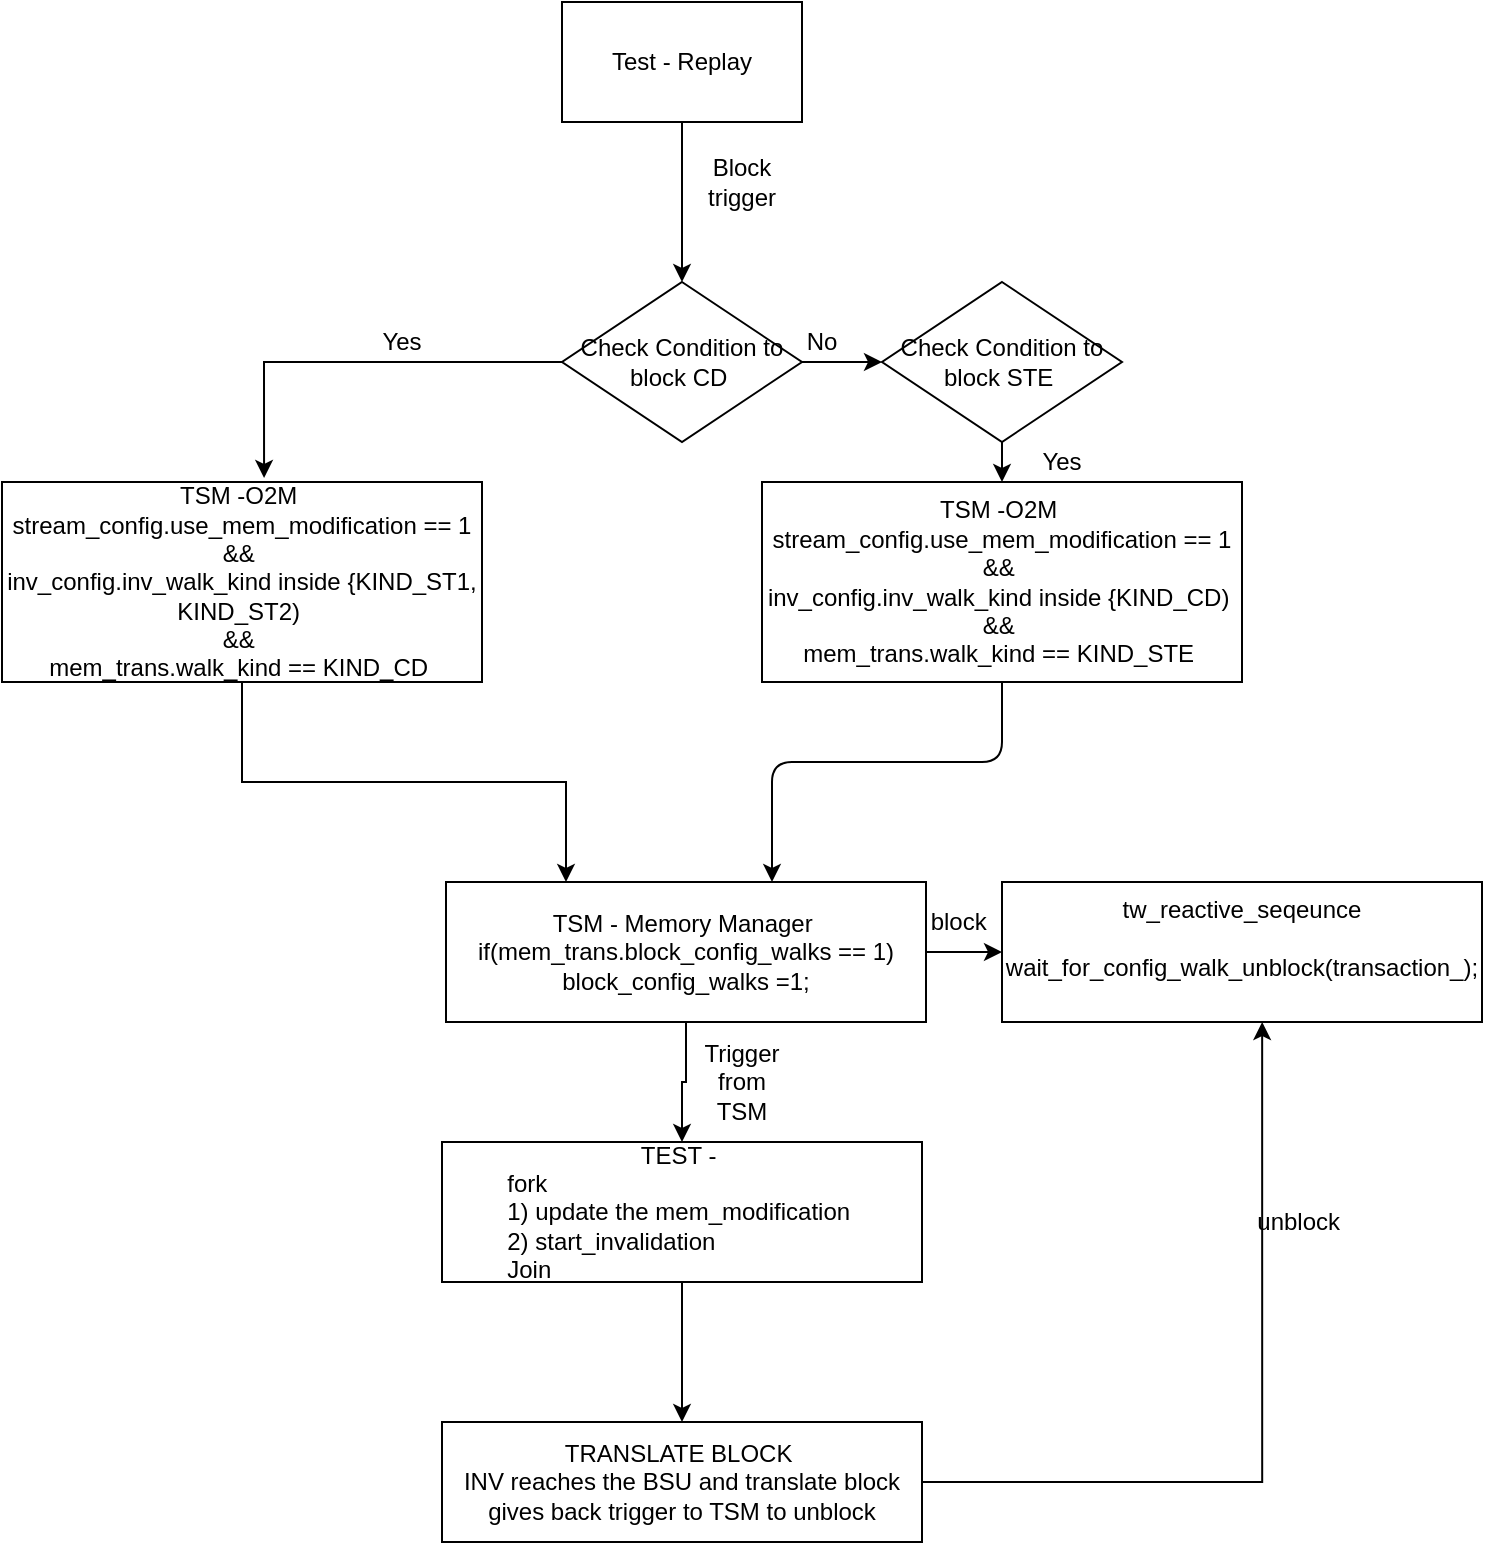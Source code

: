 <mxfile version="14.7.0" type="github">
  <diagram id="C5RBs43oDa-KdzZeNtuy" name="Page-1">
    <mxGraphModel dx="1901" dy="1025" grid="1" gridSize="10" guides="1" tooltips="1" connect="1" arrows="1" fold="1" page="1" pageScale="1" pageWidth="827" pageHeight="1169" math="0" shadow="0">
      <root>
        <mxCell id="WIyWlLk6GJQsqaUBKTNV-0" />
        <mxCell id="WIyWlLk6GJQsqaUBKTNV-1" parent="WIyWlLk6GJQsqaUBKTNV-0" />
        <mxCell id="B8LkhC3GEkXLVQzpF-pn-12" style="edgeStyle=orthogonalEdgeStyle;rounded=0;orthogonalLoop=1;jettySize=auto;html=1;exitX=0.5;exitY=1;exitDx=0;exitDy=0;" edge="1" parent="WIyWlLk6GJQsqaUBKTNV-1" source="B8LkhC3GEkXLVQzpF-pn-1">
          <mxGeometry relative="1" as="geometry">
            <mxPoint x="390" y="240" as="targetPoint" />
          </mxGeometry>
        </mxCell>
        <object label="Test - Replay" id="B8LkhC3GEkXLVQzpF-pn-1">
          <mxCell style="rounded=0;whiteSpace=wrap;html=1;" vertex="1" parent="WIyWlLk6GJQsqaUBKTNV-1">
            <mxGeometry x="330" y="100" width="120" height="60" as="geometry" />
          </mxCell>
        </object>
        <mxCell id="B8LkhC3GEkXLVQzpF-pn-47" style="edgeStyle=orthogonalEdgeStyle;rounded=0;orthogonalLoop=1;jettySize=auto;html=1;exitX=1;exitY=0.5;exitDx=0;exitDy=0;entryX=0;entryY=0.5;entryDx=0;entryDy=0;" edge="1" parent="WIyWlLk6GJQsqaUBKTNV-1" source="B8LkhC3GEkXLVQzpF-pn-4" target="B8LkhC3GEkXLVQzpF-pn-45">
          <mxGeometry relative="1" as="geometry" />
        </mxCell>
        <mxCell id="B8LkhC3GEkXLVQzpF-pn-54" style="edgeStyle=orthogonalEdgeStyle;rounded=0;orthogonalLoop=1;jettySize=auto;html=1;exitX=0.5;exitY=1;exitDx=0;exitDy=0;entryX=0.5;entryY=0;entryDx=0;entryDy=0;" edge="1" parent="WIyWlLk6GJQsqaUBKTNV-1" source="B8LkhC3GEkXLVQzpF-pn-4" target="B8LkhC3GEkXLVQzpF-pn-48">
          <mxGeometry relative="1" as="geometry" />
        </mxCell>
        <mxCell id="B8LkhC3GEkXLVQzpF-pn-4" value="TSM - Memory Manager&amp;nbsp;&lt;br&gt;if(mem_trans.block_config_walks == 1) block_config_walks =1;&lt;br&gt;" style="rounded=0;whiteSpace=wrap;html=1;" vertex="1" parent="WIyWlLk6GJQsqaUBKTNV-1">
          <mxGeometry x="272" y="540" width="240" height="70" as="geometry" />
        </mxCell>
        <mxCell id="B8LkhC3GEkXLVQzpF-pn-31" style="edgeStyle=orthogonalEdgeStyle;rounded=0;orthogonalLoop=1;jettySize=auto;html=1;entryX=0.25;entryY=0;entryDx=0;entryDy=0;" edge="1" parent="WIyWlLk6GJQsqaUBKTNV-1" source="B8LkhC3GEkXLVQzpF-pn-5" target="B8LkhC3GEkXLVQzpF-pn-4">
          <mxGeometry relative="1" as="geometry" />
        </mxCell>
        <mxCell id="B8LkhC3GEkXLVQzpF-pn-5" value="TSM -O2M&amp;nbsp;&lt;br&gt;stream_config.use_mem_modification == 1 &amp;amp;&amp;amp;&amp;nbsp;&lt;br&gt;inv_config.inv_walk_kind inside {KIND_ST1, KIND_ST2)&amp;nbsp;&lt;br&gt;&amp;amp;&amp;amp;&amp;nbsp;&lt;br&gt;mem_trans.walk_kind == KIND_CD&amp;nbsp;" style="rounded=0;whiteSpace=wrap;html=1;" vertex="1" parent="WIyWlLk6GJQsqaUBKTNV-1">
          <mxGeometry x="50" y="340" width="240" height="100" as="geometry" />
        </mxCell>
        <mxCell id="B8LkhC3GEkXLVQzpF-pn-8" value="Block trigger" style="text;html=1;strokeColor=none;fillColor=none;align=center;verticalAlign=middle;whiteSpace=wrap;rounded=0;" vertex="1" parent="WIyWlLk6GJQsqaUBKTNV-1">
          <mxGeometry x="400" y="180" width="40" height="20" as="geometry" />
        </mxCell>
        <mxCell id="B8LkhC3GEkXLVQzpF-pn-15" style="edgeStyle=orthogonalEdgeStyle;rounded=0;orthogonalLoop=1;jettySize=auto;html=1;exitX=0;exitY=0.5;exitDx=0;exitDy=0;entryX=0.546;entryY=-0.02;entryDx=0;entryDy=0;entryPerimeter=0;" edge="1" parent="WIyWlLk6GJQsqaUBKTNV-1" source="B8LkhC3GEkXLVQzpF-pn-13" target="B8LkhC3GEkXLVQzpF-pn-5">
          <mxGeometry relative="1" as="geometry">
            <mxPoint x="180" y="280" as="targetPoint" />
          </mxGeometry>
        </mxCell>
        <mxCell id="B8LkhC3GEkXLVQzpF-pn-23" style="edgeStyle=orthogonalEdgeStyle;rounded=0;orthogonalLoop=1;jettySize=auto;html=1;exitX=1;exitY=0.5;exitDx=0;exitDy=0;entryX=0;entryY=0.5;entryDx=0;entryDy=0;" edge="1" parent="WIyWlLk6GJQsqaUBKTNV-1" source="B8LkhC3GEkXLVQzpF-pn-13" target="B8LkhC3GEkXLVQzpF-pn-17">
          <mxGeometry relative="1" as="geometry" />
        </mxCell>
        <mxCell id="B8LkhC3GEkXLVQzpF-pn-13" value="Check Condition to block CD&amp;nbsp;" style="rhombus;whiteSpace=wrap;html=1;" vertex="1" parent="WIyWlLk6GJQsqaUBKTNV-1">
          <mxGeometry x="330" y="240" width="120" height="80" as="geometry" />
        </mxCell>
        <mxCell id="B8LkhC3GEkXLVQzpF-pn-16" value="Yes" style="text;html=1;strokeColor=none;fillColor=none;align=center;verticalAlign=middle;whiteSpace=wrap;rounded=0;" vertex="1" parent="WIyWlLk6GJQsqaUBKTNV-1">
          <mxGeometry x="230" y="260" width="40" height="20" as="geometry" />
        </mxCell>
        <mxCell id="B8LkhC3GEkXLVQzpF-pn-24" style="edgeStyle=orthogonalEdgeStyle;rounded=0;orthogonalLoop=1;jettySize=auto;html=1;exitX=0.5;exitY=1;exitDx=0;exitDy=0;entryX=0.5;entryY=0;entryDx=0;entryDy=0;" edge="1" parent="WIyWlLk6GJQsqaUBKTNV-1" source="B8LkhC3GEkXLVQzpF-pn-17" target="B8LkhC3GEkXLVQzpF-pn-19">
          <mxGeometry relative="1" as="geometry" />
        </mxCell>
        <mxCell id="B8LkhC3GEkXLVQzpF-pn-17" value="Check Condition to block STE&amp;nbsp;" style="rhombus;whiteSpace=wrap;html=1;" vertex="1" parent="WIyWlLk6GJQsqaUBKTNV-1">
          <mxGeometry x="490" y="240" width="120" height="80" as="geometry" />
        </mxCell>
        <mxCell id="B8LkhC3GEkXLVQzpF-pn-19" value="TSM -O2M&amp;nbsp;&lt;br&gt;stream_config.use_mem_modification == 1 &amp;amp;&amp;amp;&amp;nbsp;&lt;br&gt;inv_config.inv_walk_kind inside {KIND_CD)&amp;nbsp;&lt;br&gt;&amp;amp;&amp;amp;&amp;nbsp;&lt;br&gt;mem_trans.walk_kind == KIND_STE&amp;nbsp;" style="rounded=0;whiteSpace=wrap;html=1;" vertex="1" parent="WIyWlLk6GJQsqaUBKTNV-1">
          <mxGeometry x="430" y="340" width="240" height="100" as="geometry" />
        </mxCell>
        <mxCell id="B8LkhC3GEkXLVQzpF-pn-25" value="No" style="text;html=1;strokeColor=none;fillColor=none;align=center;verticalAlign=middle;whiteSpace=wrap;rounded=0;" vertex="1" parent="WIyWlLk6GJQsqaUBKTNV-1">
          <mxGeometry x="440" y="260" width="40" height="20" as="geometry" />
        </mxCell>
        <mxCell id="B8LkhC3GEkXLVQzpF-pn-26" value="Yes" style="text;html=1;strokeColor=none;fillColor=none;align=center;verticalAlign=middle;whiteSpace=wrap;rounded=0;" vertex="1" parent="WIyWlLk6GJQsqaUBKTNV-1">
          <mxGeometry x="560" y="320" width="40" height="20" as="geometry" />
        </mxCell>
        <mxCell id="B8LkhC3GEkXLVQzpF-pn-34" value="" style="endArrow=classic;html=1;exitX=0.5;exitY=1;exitDx=0;exitDy=0;" edge="1" parent="WIyWlLk6GJQsqaUBKTNV-1" source="B8LkhC3GEkXLVQzpF-pn-19">
          <mxGeometry width="50" height="50" relative="1" as="geometry">
            <mxPoint x="540" y="510" as="sourcePoint" />
            <mxPoint x="435" y="540" as="targetPoint" />
            <Array as="points">
              <mxPoint x="550" y="480" />
              <mxPoint x="510" y="480" />
              <mxPoint x="435" y="480" />
            </Array>
          </mxGeometry>
        </mxCell>
        <mxCell id="B8LkhC3GEkXLVQzpF-pn-45" value="tw_reactive_seqeunce&lt;br&gt;&lt;div&gt;&amp;nbsp; &amp;nbsp; &amp;nbsp; &amp;nbsp; &amp;nbsp; &amp;nbsp; &amp;nbsp; &amp;nbsp; wait_for_config_walk_unblock(transaction_);&lt;/div&gt;&amp;nbsp;" style="rounded=0;whiteSpace=wrap;html=1;" vertex="1" parent="WIyWlLk6GJQsqaUBKTNV-1">
          <mxGeometry x="550" y="540" width="240" height="70" as="geometry" />
        </mxCell>
        <mxCell id="B8LkhC3GEkXLVQzpF-pn-58" style="edgeStyle=orthogonalEdgeStyle;rounded=0;orthogonalLoop=1;jettySize=auto;html=1;exitX=0.5;exitY=1;exitDx=0;exitDy=0;" edge="1" parent="WIyWlLk6GJQsqaUBKTNV-1" source="B8LkhC3GEkXLVQzpF-pn-48">
          <mxGeometry relative="1" as="geometry">
            <mxPoint x="390" y="810" as="targetPoint" />
          </mxGeometry>
        </mxCell>
        <mxCell id="B8LkhC3GEkXLVQzpF-pn-48" value="TEST -&amp;nbsp;&lt;br&gt;&lt;div style=&quot;text-align: left&quot;&gt;&lt;span&gt;fork&amp;nbsp;&lt;/span&gt;&lt;/div&gt;&lt;div style=&quot;text-align: left&quot;&gt;&lt;span&gt;1) update the mem_modification&amp;nbsp;&lt;/span&gt;&lt;/div&gt;&lt;div style=&quot;text-align: left&quot;&gt;&lt;span&gt;2) start_invalidation&amp;nbsp;&lt;/span&gt;&lt;/div&gt;&lt;div style=&quot;text-align: left&quot;&gt;&lt;span&gt;Join&lt;/span&gt;&lt;/div&gt;" style="rounded=0;whiteSpace=wrap;html=1;" vertex="1" parent="WIyWlLk6GJQsqaUBKTNV-1">
          <mxGeometry x="270" y="670" width="240" height="70" as="geometry" />
        </mxCell>
        <mxCell id="B8LkhC3GEkXLVQzpF-pn-55" value="Trigger from TSM" style="text;html=1;strokeColor=none;fillColor=none;align=center;verticalAlign=middle;whiteSpace=wrap;rounded=0;" vertex="1" parent="WIyWlLk6GJQsqaUBKTNV-1">
          <mxGeometry x="400" y="630" width="40" height="20" as="geometry" />
        </mxCell>
        <mxCell id="B8LkhC3GEkXLVQzpF-pn-56" value="block&amp;nbsp;" style="text;html=1;strokeColor=none;fillColor=none;align=center;verticalAlign=middle;whiteSpace=wrap;rounded=0;" vertex="1" parent="WIyWlLk6GJQsqaUBKTNV-1">
          <mxGeometry x="510" y="550" width="40" height="20" as="geometry" />
        </mxCell>
        <mxCell id="B8LkhC3GEkXLVQzpF-pn-62" style="edgeStyle=orthogonalEdgeStyle;rounded=0;orthogonalLoop=1;jettySize=auto;html=1;exitX=1;exitY=0.5;exitDx=0;exitDy=0;entryX=0.542;entryY=1;entryDx=0;entryDy=0;entryPerimeter=0;" edge="1" parent="WIyWlLk6GJQsqaUBKTNV-1" source="B8LkhC3GEkXLVQzpF-pn-60" target="B8LkhC3GEkXLVQzpF-pn-45">
          <mxGeometry relative="1" as="geometry">
            <mxPoint x="680" y="840" as="targetPoint" />
          </mxGeometry>
        </mxCell>
        <mxCell id="B8LkhC3GEkXLVQzpF-pn-60" value="TRANSLATE BLOCK&amp;nbsp;&lt;br&gt;INV reaches the BSU and translate block gives back trigger to TSM to unblock" style="rounded=0;whiteSpace=wrap;html=1;" vertex="1" parent="WIyWlLk6GJQsqaUBKTNV-1">
          <mxGeometry x="270" y="810" width="240" height="60" as="geometry" />
        </mxCell>
        <mxCell id="B8LkhC3GEkXLVQzpF-pn-64" value="unblock&amp;nbsp;" style="text;html=1;strokeColor=none;fillColor=none;align=center;verticalAlign=middle;whiteSpace=wrap;rounded=0;" vertex="1" parent="WIyWlLk6GJQsqaUBKTNV-1">
          <mxGeometry x="680" y="700" width="40" height="20" as="geometry" />
        </mxCell>
      </root>
    </mxGraphModel>
  </diagram>
</mxfile>
